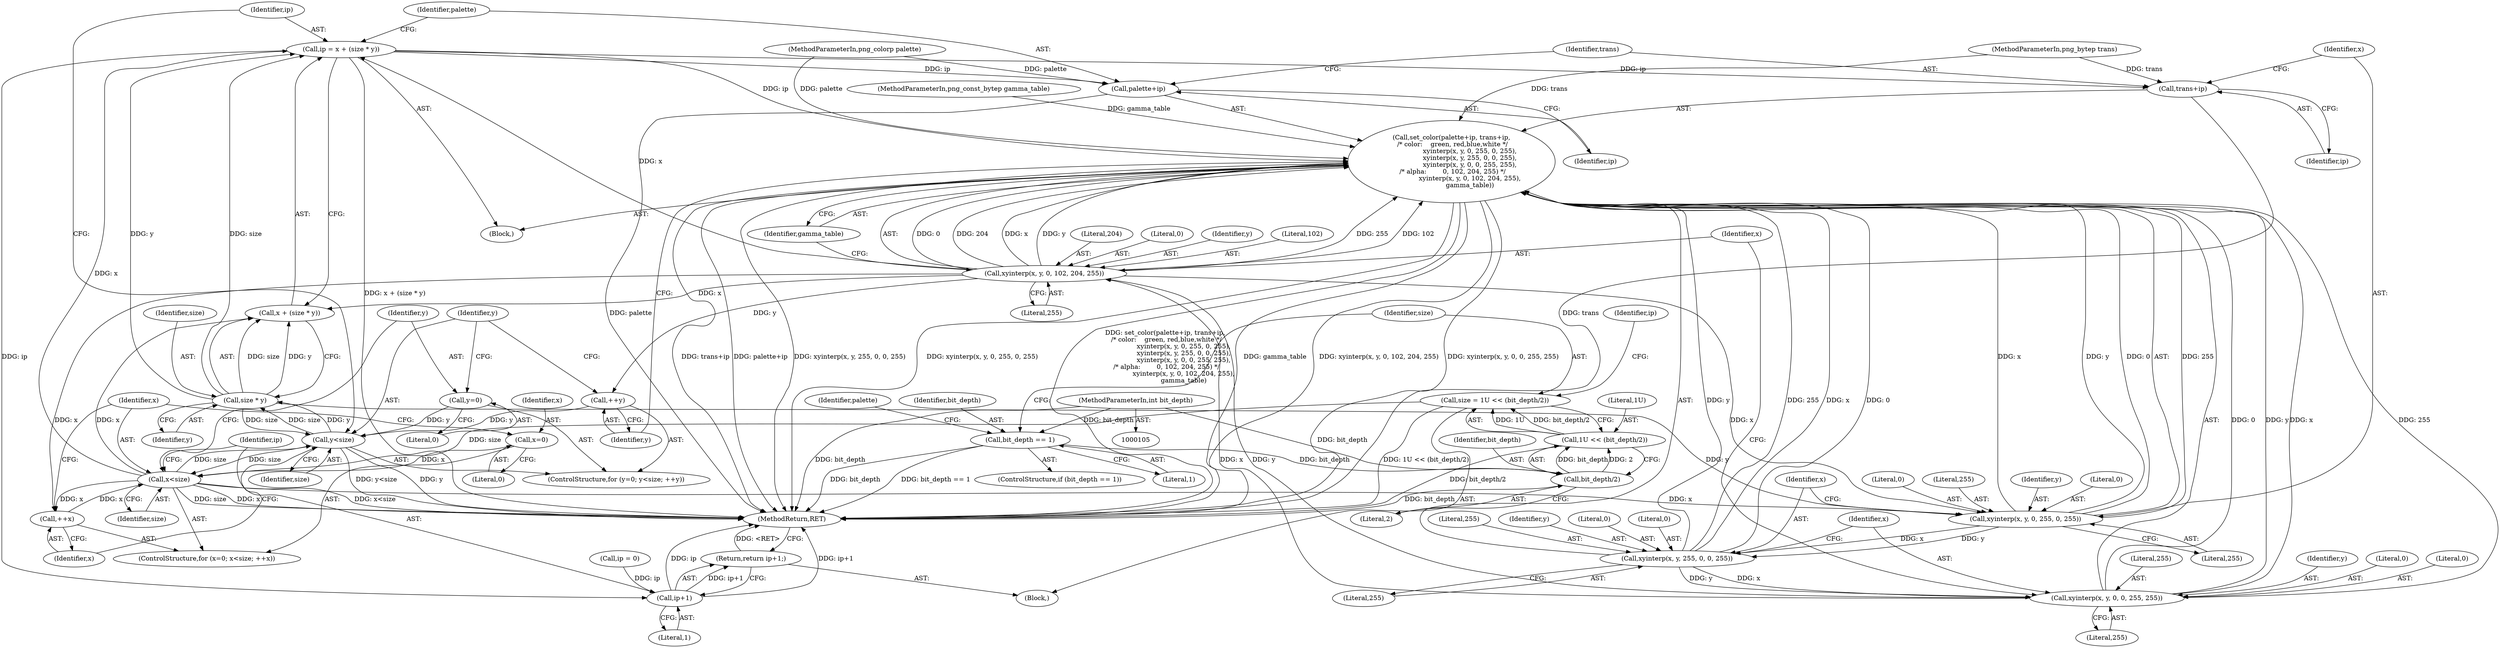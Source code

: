 digraph "0_Android_9d4853418ab2f754c2b63e091c29c5529b8b86ca_13@integer" {
"1000281" [label="(Call,ip = x + (size * y))"];
"1000266" [label="(Call,x<size)"];
"1000263" [label="(Call,x=0)"];
"1000269" [label="(Call,++x)"];
"1000316" [label="(Call,xyinterp(x, y, 0, 102, 204, 255))"];
"1000309" [label="(Call,xyinterp(x, y, 0, 0, 255, 255))"];
"1000302" [label="(Call,xyinterp(x, y, 255, 0, 0, 255))"];
"1000295" [label="(Call,xyinterp(x, y, 0, 255, 0, 255))"];
"1000285" [label="(Call,size * y)"];
"1000275" [label="(Call,y<size)"];
"1000272" [label="(Call,y=0)"];
"1000278" [label="(Call,++y)"];
"1000249" [label="(Call,size = 1U << (bit_depth/2))"];
"1000251" [label="(Call,1U << (bit_depth/2))"];
"1000253" [label="(Call,bit_depth/2)"];
"1000216" [label="(Call,bit_depth == 1)"];
"1000108" [label="(MethodParameterIn,int bit_depth)"];
"1000288" [label="(Call,set_color(palette+ip, trans+ip,\n /* color:    green, red,blue,white */\n                  xyinterp(x, y, 0, 255, 0, 255),\n                  xyinterp(x, y, 255, 0, 0, 255),\n                  xyinterp(x, y, 0, 0, 255, 255),\n /* alpha:        0, 102, 204, 255) */\n                  xyinterp(x, y, 0, 102, 204, 255),\n                  gamma_table))"];
"1000289" [label="(Call,palette+ip)"];
"1000292" [label="(Call,trans+ip)"];
"1000325" [label="(Call,ip+1)"];
"1000324" [label="(Return,return ip+1;)"];
"1000254" [label="(Identifier,bit_depth)"];
"1000269" [label="(Call,++x)"];
"1000321" [label="(Literal,204)"];
"1000222" [label="(Identifier,palette)"];
"1000322" [label="(Literal,255)"];
"1000314" [label="(Literal,255)"];
"1000266" [label="(Call,x<size)"];
"1000108" [label="(MethodParameterIn,int bit_depth)"];
"1000249" [label="(Call,size = 1U << (bit_depth/2))"];
"1000262" [label="(ControlStructure,for (x=0; x<size; ++x))"];
"1000283" [label="(Call,x + (size * y))"];
"1000278" [label="(Call,++y)"];
"1000289" [label="(Call,palette+ip)"];
"1000305" [label="(Literal,255)"];
"1000309" [label="(Call,xyinterp(x, y, 0, 0, 255, 255))"];
"1000259" [label="(Call,ip = 0)"];
"1000317" [label="(Identifier,x)"];
"1000319" [label="(Literal,0)"];
"1000271" [label="(ControlStructure,for (y=0; y<size; ++y))"];
"1000316" [label="(Call,xyinterp(x, y, 0, 102, 204, 255))"];
"1000311" [label="(Identifier,y)"];
"1000292" [label="(Call,trans+ip)"];
"1000328" [label="(MethodReturn,RET)"];
"1000275" [label="(Call,y<size)"];
"1000323" [label="(Identifier,gamma_table)"];
"1000280" [label="(Block,)"];
"1000310" [label="(Identifier,x)"];
"1000303" [label="(Identifier,x)"];
"1000325" [label="(Call,ip+1)"];
"1000107" [label="(MethodParameterIn,png_bytep trans)"];
"1000313" [label="(Literal,0)"];
"1000287" [label="(Identifier,y)"];
"1000264" [label="(Identifier,x)"];
"1000304" [label="(Identifier,y)"];
"1000302" [label="(Call,xyinterp(x, y, 255, 0, 0, 255))"];
"1000308" [label="(Literal,255)"];
"1000216" [label="(Call,bit_depth == 1)"];
"1000285" [label="(Call,size * y)"];
"1000247" [label="(Block,)"];
"1000291" [label="(Identifier,ip)"];
"1000277" [label="(Identifier,size)"];
"1000250" [label="(Identifier,size)"];
"1000268" [label="(Identifier,size)"];
"1000301" [label="(Literal,255)"];
"1000106" [label="(MethodParameterIn,png_colorp palette)"];
"1000260" [label="(Identifier,ip)"];
"1000273" [label="(Identifier,y)"];
"1000288" [label="(Call,set_color(palette+ip, trans+ip,\n /* color:    green, red,blue,white */\n                  xyinterp(x, y, 0, 255, 0, 255),\n                  xyinterp(x, y, 255, 0, 0, 255),\n                  xyinterp(x, y, 0, 0, 255, 255),\n /* alpha:        0, 102, 204, 255) */\n                  xyinterp(x, y, 0, 102, 204, 255),\n                  gamma_table))"];
"1000251" [label="(Call,1U << (bit_depth/2))"];
"1000307" [label="(Literal,0)"];
"1000318" [label="(Identifier,y)"];
"1000324" [label="(Return,return ip+1;)"];
"1000270" [label="(Identifier,x)"];
"1000315" [label="(Literal,255)"];
"1000109" [label="(MethodParameterIn,png_const_bytep gamma_table)"];
"1000306" [label="(Literal,0)"];
"1000215" [label="(ControlStructure,if (bit_depth == 1))"];
"1000326" [label="(Identifier,ip)"];
"1000267" [label="(Identifier,x)"];
"1000217" [label="(Identifier,bit_depth)"];
"1000295" [label="(Call,xyinterp(x, y, 0, 255, 0, 255))"];
"1000265" [label="(Literal,0)"];
"1000297" [label="(Identifier,y)"];
"1000272" [label="(Call,y=0)"];
"1000298" [label="(Literal,0)"];
"1000290" [label="(Identifier,palette)"];
"1000300" [label="(Literal,0)"];
"1000281" [label="(Call,ip = x + (size * y))"];
"1000276" [label="(Identifier,y)"];
"1000299" [label="(Literal,255)"];
"1000296" [label="(Identifier,x)"];
"1000263" [label="(Call,x=0)"];
"1000274" [label="(Literal,0)"];
"1000218" [label="(Literal,1)"];
"1000293" [label="(Identifier,trans)"];
"1000327" [label="(Literal,1)"];
"1000286" [label="(Identifier,size)"];
"1000252" [label="(Literal,1U)"];
"1000279" [label="(Identifier,y)"];
"1000294" [label="(Identifier,ip)"];
"1000253" [label="(Call,bit_depth/2)"];
"1000312" [label="(Literal,0)"];
"1000282" [label="(Identifier,ip)"];
"1000320" [label="(Literal,102)"];
"1000255" [label="(Literal,2)"];
"1000281" -> "1000280"  [label="AST: "];
"1000281" -> "1000283"  [label="CFG: "];
"1000282" -> "1000281"  [label="AST: "];
"1000283" -> "1000281"  [label="AST: "];
"1000290" -> "1000281"  [label="CFG: "];
"1000281" -> "1000328"  [label="DDG: x + (size * y)"];
"1000266" -> "1000281"  [label="DDG: x"];
"1000316" -> "1000281"  [label="DDG: x"];
"1000285" -> "1000281"  [label="DDG: size"];
"1000285" -> "1000281"  [label="DDG: y"];
"1000281" -> "1000288"  [label="DDG: ip"];
"1000281" -> "1000289"  [label="DDG: ip"];
"1000281" -> "1000292"  [label="DDG: ip"];
"1000281" -> "1000325"  [label="DDG: ip"];
"1000266" -> "1000262"  [label="AST: "];
"1000266" -> "1000268"  [label="CFG: "];
"1000267" -> "1000266"  [label="AST: "];
"1000268" -> "1000266"  [label="AST: "];
"1000273" -> "1000266"  [label="CFG: "];
"1000326" -> "1000266"  [label="CFG: "];
"1000266" -> "1000328"  [label="DDG: size"];
"1000266" -> "1000328"  [label="DDG: x"];
"1000266" -> "1000328"  [label="DDG: x<size"];
"1000263" -> "1000266"  [label="DDG: x"];
"1000269" -> "1000266"  [label="DDG: x"];
"1000275" -> "1000266"  [label="DDG: size"];
"1000249" -> "1000266"  [label="DDG: size"];
"1000266" -> "1000269"  [label="DDG: x"];
"1000266" -> "1000275"  [label="DDG: size"];
"1000266" -> "1000283"  [label="DDG: x"];
"1000266" -> "1000295"  [label="DDG: x"];
"1000263" -> "1000262"  [label="AST: "];
"1000263" -> "1000265"  [label="CFG: "];
"1000264" -> "1000263"  [label="AST: "];
"1000265" -> "1000263"  [label="AST: "];
"1000267" -> "1000263"  [label="CFG: "];
"1000269" -> "1000262"  [label="AST: "];
"1000269" -> "1000270"  [label="CFG: "];
"1000270" -> "1000269"  [label="AST: "];
"1000267" -> "1000269"  [label="CFG: "];
"1000316" -> "1000269"  [label="DDG: x"];
"1000316" -> "1000288"  [label="AST: "];
"1000316" -> "1000322"  [label="CFG: "];
"1000317" -> "1000316"  [label="AST: "];
"1000318" -> "1000316"  [label="AST: "];
"1000319" -> "1000316"  [label="AST: "];
"1000320" -> "1000316"  [label="AST: "];
"1000321" -> "1000316"  [label="AST: "];
"1000322" -> "1000316"  [label="AST: "];
"1000323" -> "1000316"  [label="CFG: "];
"1000316" -> "1000278"  [label="DDG: y"];
"1000316" -> "1000283"  [label="DDG: x"];
"1000316" -> "1000295"  [label="DDG: x"];
"1000316" -> "1000288"  [label="DDG: 0"];
"1000316" -> "1000288"  [label="DDG: 204"];
"1000316" -> "1000288"  [label="DDG: x"];
"1000316" -> "1000288"  [label="DDG: y"];
"1000316" -> "1000288"  [label="DDG: 255"];
"1000316" -> "1000288"  [label="DDG: 102"];
"1000309" -> "1000316"  [label="DDG: x"];
"1000309" -> "1000316"  [label="DDG: y"];
"1000309" -> "1000288"  [label="AST: "];
"1000309" -> "1000315"  [label="CFG: "];
"1000310" -> "1000309"  [label="AST: "];
"1000311" -> "1000309"  [label="AST: "];
"1000312" -> "1000309"  [label="AST: "];
"1000313" -> "1000309"  [label="AST: "];
"1000314" -> "1000309"  [label="AST: "];
"1000315" -> "1000309"  [label="AST: "];
"1000317" -> "1000309"  [label="CFG: "];
"1000309" -> "1000288"  [label="DDG: 0"];
"1000309" -> "1000288"  [label="DDG: y"];
"1000309" -> "1000288"  [label="DDG: x"];
"1000309" -> "1000288"  [label="DDG: 255"];
"1000302" -> "1000309"  [label="DDG: x"];
"1000302" -> "1000309"  [label="DDG: y"];
"1000302" -> "1000288"  [label="AST: "];
"1000302" -> "1000308"  [label="CFG: "];
"1000303" -> "1000302"  [label="AST: "];
"1000304" -> "1000302"  [label="AST: "];
"1000305" -> "1000302"  [label="AST: "];
"1000306" -> "1000302"  [label="AST: "];
"1000307" -> "1000302"  [label="AST: "];
"1000308" -> "1000302"  [label="AST: "];
"1000310" -> "1000302"  [label="CFG: "];
"1000302" -> "1000288"  [label="DDG: 255"];
"1000302" -> "1000288"  [label="DDG: 0"];
"1000302" -> "1000288"  [label="DDG: x"];
"1000302" -> "1000288"  [label="DDG: y"];
"1000295" -> "1000302"  [label="DDG: x"];
"1000295" -> "1000302"  [label="DDG: y"];
"1000295" -> "1000288"  [label="AST: "];
"1000295" -> "1000301"  [label="CFG: "];
"1000296" -> "1000295"  [label="AST: "];
"1000297" -> "1000295"  [label="AST: "];
"1000298" -> "1000295"  [label="AST: "];
"1000299" -> "1000295"  [label="AST: "];
"1000300" -> "1000295"  [label="AST: "];
"1000301" -> "1000295"  [label="AST: "];
"1000303" -> "1000295"  [label="CFG: "];
"1000295" -> "1000288"  [label="DDG: 255"];
"1000295" -> "1000288"  [label="DDG: x"];
"1000295" -> "1000288"  [label="DDG: y"];
"1000295" -> "1000288"  [label="DDG: 0"];
"1000285" -> "1000295"  [label="DDG: y"];
"1000285" -> "1000283"  [label="AST: "];
"1000285" -> "1000287"  [label="CFG: "];
"1000286" -> "1000285"  [label="AST: "];
"1000287" -> "1000285"  [label="AST: "];
"1000283" -> "1000285"  [label="CFG: "];
"1000285" -> "1000275"  [label="DDG: size"];
"1000285" -> "1000283"  [label="DDG: size"];
"1000285" -> "1000283"  [label="DDG: y"];
"1000275" -> "1000285"  [label="DDG: size"];
"1000275" -> "1000285"  [label="DDG: y"];
"1000275" -> "1000271"  [label="AST: "];
"1000275" -> "1000277"  [label="CFG: "];
"1000276" -> "1000275"  [label="AST: "];
"1000277" -> "1000275"  [label="AST: "];
"1000282" -> "1000275"  [label="CFG: "];
"1000270" -> "1000275"  [label="CFG: "];
"1000275" -> "1000328"  [label="DDG: y"];
"1000275" -> "1000328"  [label="DDG: y<size"];
"1000272" -> "1000275"  [label="DDG: y"];
"1000278" -> "1000275"  [label="DDG: y"];
"1000272" -> "1000271"  [label="AST: "];
"1000272" -> "1000274"  [label="CFG: "];
"1000273" -> "1000272"  [label="AST: "];
"1000274" -> "1000272"  [label="AST: "];
"1000276" -> "1000272"  [label="CFG: "];
"1000278" -> "1000271"  [label="AST: "];
"1000278" -> "1000279"  [label="CFG: "];
"1000279" -> "1000278"  [label="AST: "];
"1000276" -> "1000278"  [label="CFG: "];
"1000249" -> "1000247"  [label="AST: "];
"1000249" -> "1000251"  [label="CFG: "];
"1000250" -> "1000249"  [label="AST: "];
"1000251" -> "1000249"  [label="AST: "];
"1000260" -> "1000249"  [label="CFG: "];
"1000249" -> "1000328"  [label="DDG: 1U << (bit_depth/2)"];
"1000251" -> "1000249"  [label="DDG: 1U"];
"1000251" -> "1000249"  [label="DDG: bit_depth/2"];
"1000251" -> "1000253"  [label="CFG: "];
"1000252" -> "1000251"  [label="AST: "];
"1000253" -> "1000251"  [label="AST: "];
"1000251" -> "1000328"  [label="DDG: bit_depth/2"];
"1000253" -> "1000251"  [label="DDG: bit_depth"];
"1000253" -> "1000251"  [label="DDG: 2"];
"1000253" -> "1000255"  [label="CFG: "];
"1000254" -> "1000253"  [label="AST: "];
"1000255" -> "1000253"  [label="AST: "];
"1000253" -> "1000328"  [label="DDG: bit_depth"];
"1000216" -> "1000253"  [label="DDG: bit_depth"];
"1000108" -> "1000253"  [label="DDG: bit_depth"];
"1000216" -> "1000215"  [label="AST: "];
"1000216" -> "1000218"  [label="CFG: "];
"1000217" -> "1000216"  [label="AST: "];
"1000218" -> "1000216"  [label="AST: "];
"1000222" -> "1000216"  [label="CFG: "];
"1000250" -> "1000216"  [label="CFG: "];
"1000216" -> "1000328"  [label="DDG: bit_depth == 1"];
"1000216" -> "1000328"  [label="DDG: bit_depth"];
"1000108" -> "1000216"  [label="DDG: bit_depth"];
"1000108" -> "1000105"  [label="AST: "];
"1000108" -> "1000328"  [label="DDG: bit_depth"];
"1000288" -> "1000280"  [label="AST: "];
"1000288" -> "1000323"  [label="CFG: "];
"1000289" -> "1000288"  [label="AST: "];
"1000292" -> "1000288"  [label="AST: "];
"1000323" -> "1000288"  [label="AST: "];
"1000279" -> "1000288"  [label="CFG: "];
"1000288" -> "1000328"  [label="DDG: xyinterp(x, y, 0, 102, 204, 255)"];
"1000288" -> "1000328"  [label="DDG: xyinterp(x, y, 0, 0, 255, 255)"];
"1000288" -> "1000328"  [label="DDG: trans+ip"];
"1000288" -> "1000328"  [label="DDG: palette+ip"];
"1000288" -> "1000328"  [label="DDG: xyinterp(x, y, 255, 0, 0, 255)"];
"1000288" -> "1000328"  [label="DDG: xyinterp(x, y, 0, 255, 0, 255)"];
"1000288" -> "1000328"  [label="DDG: set_color(palette+ip, trans+ip,\n /* color:    green, red,blue,white */\n                  xyinterp(x, y, 0, 255, 0, 255),\n                  xyinterp(x, y, 255, 0, 0, 255),\n                  xyinterp(x, y, 0, 0, 255, 255),\n /* alpha:        0, 102, 204, 255) */\n                  xyinterp(x, y, 0, 102, 204, 255),\n                  gamma_table)"];
"1000288" -> "1000328"  [label="DDG: gamma_table"];
"1000106" -> "1000288"  [label="DDG: palette"];
"1000107" -> "1000288"  [label="DDG: trans"];
"1000109" -> "1000288"  [label="DDG: gamma_table"];
"1000289" -> "1000291"  [label="CFG: "];
"1000290" -> "1000289"  [label="AST: "];
"1000291" -> "1000289"  [label="AST: "];
"1000293" -> "1000289"  [label="CFG: "];
"1000289" -> "1000328"  [label="DDG: palette"];
"1000106" -> "1000289"  [label="DDG: palette"];
"1000292" -> "1000294"  [label="CFG: "];
"1000293" -> "1000292"  [label="AST: "];
"1000294" -> "1000292"  [label="AST: "];
"1000296" -> "1000292"  [label="CFG: "];
"1000292" -> "1000328"  [label="DDG: trans"];
"1000107" -> "1000292"  [label="DDG: trans"];
"1000325" -> "1000324"  [label="AST: "];
"1000325" -> "1000327"  [label="CFG: "];
"1000326" -> "1000325"  [label="AST: "];
"1000327" -> "1000325"  [label="AST: "];
"1000324" -> "1000325"  [label="CFG: "];
"1000325" -> "1000328"  [label="DDG: ip"];
"1000325" -> "1000328"  [label="DDG: ip+1"];
"1000325" -> "1000324"  [label="DDG: ip+1"];
"1000259" -> "1000325"  [label="DDG: ip"];
"1000324" -> "1000247"  [label="AST: "];
"1000328" -> "1000324"  [label="CFG: "];
"1000324" -> "1000328"  [label="DDG: <RET>"];
}
